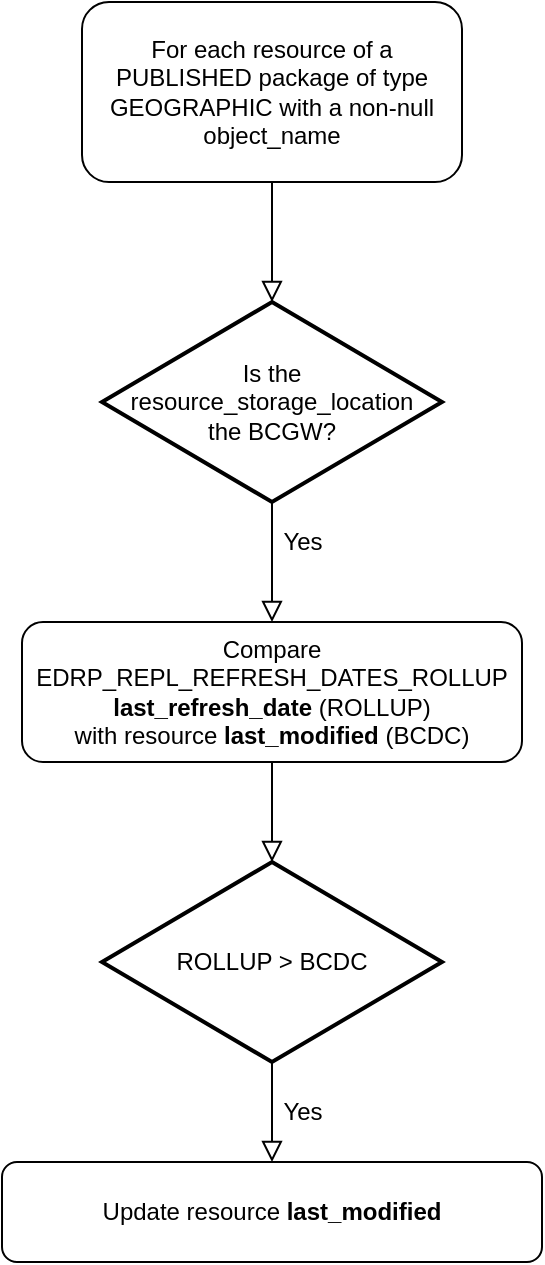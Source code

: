 <mxfile version="13.7.7" type="github">
  <diagram id="C5RBs43oDa-KdzZeNtuy" name="Page-1">
    <mxGraphModel dx="1550" dy="713" grid="1" gridSize="10" guides="1" tooltips="1" connect="1" arrows="1" fold="1" page="1" pageScale="1" pageWidth="827" pageHeight="1169" math="0" shadow="0">
      <root>
        <mxCell id="WIyWlLk6GJQsqaUBKTNV-0" />
        <mxCell id="WIyWlLk6GJQsqaUBKTNV-1" parent="WIyWlLk6GJQsqaUBKTNV-0" />
        <mxCell id="gu7yN_isjLVDufyLFfo--1" style="edgeStyle=orthogonalEdgeStyle;rounded=0;orthogonalLoop=1;jettySize=auto;html=1;exitX=0.5;exitY=1;exitDx=0;exitDy=0;entryX=0.5;entryY=0;entryDx=0;entryDy=0;entryPerimeter=0;endArrow=block;endFill=0;endSize=8;" edge="1" parent="WIyWlLk6GJQsqaUBKTNV-1" source="WIyWlLk6GJQsqaUBKTNV-3" target="gu7yN_isjLVDufyLFfo--0">
          <mxGeometry relative="1" as="geometry" />
        </mxCell>
        <mxCell id="WIyWlLk6GJQsqaUBKTNV-3" value="For each resource of a PUBLISHED package of type GEOGRAPHIC with a non-null object_name" style="rounded=1;whiteSpace=wrap;html=1;fontSize=12;glass=0;strokeWidth=1;shadow=0;" parent="WIyWlLk6GJQsqaUBKTNV-1" vertex="1">
          <mxGeometry x="340" y="30" width="190" height="90" as="geometry" />
        </mxCell>
        <mxCell id="gu7yN_isjLVDufyLFfo--5" style="edgeStyle=orthogonalEdgeStyle;rounded=0;orthogonalLoop=1;jettySize=auto;html=1;exitX=0.5;exitY=1;exitDx=0;exitDy=0;entryX=0.5;entryY=0;entryDx=0;entryDy=0;entryPerimeter=0;endArrow=block;endFill=0;endSize=8;" edge="1" parent="WIyWlLk6GJQsqaUBKTNV-1" source="5RYxtKs-X8w1mviuIVRR-2" target="gu7yN_isjLVDufyLFfo--2">
          <mxGeometry relative="1" as="geometry" />
        </mxCell>
        <mxCell id="5RYxtKs-X8w1mviuIVRR-2" value="Compare&lt;br&gt;EDRP_REPL_REFRESH_DATES_ROLLUP&lt;br&gt;&lt;b&gt;last_refresh_date &lt;/b&gt;(ROLLUP)&lt;br&gt;with resource &lt;b&gt;last_modified&lt;/b&gt; (BCDC)" style="rounded=1;whiteSpace=wrap;html=1;fontSize=12;glass=0;strokeWidth=1;shadow=0;" parent="WIyWlLk6GJQsqaUBKTNV-1" vertex="1">
          <mxGeometry x="310" y="340" width="250" height="70" as="geometry" />
        </mxCell>
        <mxCell id="5RYxtKs-X8w1mviuIVRR-5" value="Update resource &lt;b&gt;last_modified&lt;/b&gt;" style="rounded=1;whiteSpace=wrap;html=1;fontSize=12;glass=0;strokeWidth=1;shadow=0;" parent="WIyWlLk6GJQsqaUBKTNV-1" vertex="1">
          <mxGeometry x="300" y="610" width="270" height="50" as="geometry" />
        </mxCell>
        <mxCell id="gu7yN_isjLVDufyLFfo--3" style="edgeStyle=orthogonalEdgeStyle;rounded=0;orthogonalLoop=1;jettySize=auto;html=1;exitX=0.5;exitY=1;exitDx=0;exitDy=0;exitPerimeter=0;entryX=0.5;entryY=0;entryDx=0;entryDy=0;endArrow=block;endFill=0;endSize=8;" edge="1" parent="WIyWlLk6GJQsqaUBKTNV-1" source="gu7yN_isjLVDufyLFfo--0" target="5RYxtKs-X8w1mviuIVRR-2">
          <mxGeometry relative="1" as="geometry" />
        </mxCell>
        <mxCell id="gu7yN_isjLVDufyLFfo--0" value="Is the resource_storage_location &lt;br&gt;the BCGW?" style="strokeWidth=2;html=1;shape=mxgraph.flowchart.decision;whiteSpace=wrap;" vertex="1" parent="WIyWlLk6GJQsqaUBKTNV-1">
          <mxGeometry x="350" y="180" width="170" height="100" as="geometry" />
        </mxCell>
        <mxCell id="gu7yN_isjLVDufyLFfo--6" style="edgeStyle=orthogonalEdgeStyle;rounded=0;orthogonalLoop=1;jettySize=auto;html=1;exitX=0.5;exitY=1;exitDx=0;exitDy=0;exitPerimeter=0;entryX=0.5;entryY=0;entryDx=0;entryDy=0;endArrow=block;endFill=0;endSize=8;" edge="1" parent="WIyWlLk6GJQsqaUBKTNV-1" source="gu7yN_isjLVDufyLFfo--2" target="5RYxtKs-X8w1mviuIVRR-5">
          <mxGeometry relative="1" as="geometry" />
        </mxCell>
        <mxCell id="gu7yN_isjLVDufyLFfo--2" value="ROLLUP &amp;gt; BCDC" style="strokeWidth=2;html=1;shape=mxgraph.flowchart.decision;whiteSpace=wrap;" vertex="1" parent="WIyWlLk6GJQsqaUBKTNV-1">
          <mxGeometry x="350" y="460" width="170" height="100" as="geometry" />
        </mxCell>
        <mxCell id="gu7yN_isjLVDufyLFfo--4" value="Yes" style="text;html=1;resizable=0;autosize=1;align=center;verticalAlign=middle;points=[];fillColor=none;strokeColor=none;rounded=0;" vertex="1" parent="WIyWlLk6GJQsqaUBKTNV-1">
          <mxGeometry x="430" y="290" width="40" height="20" as="geometry" />
        </mxCell>
        <mxCell id="gu7yN_isjLVDufyLFfo--7" value="Yes" style="text;html=1;resizable=0;autosize=1;align=center;verticalAlign=middle;points=[];fillColor=none;strokeColor=none;rounded=0;" vertex="1" parent="WIyWlLk6GJQsqaUBKTNV-1">
          <mxGeometry x="430" y="575" width="40" height="20" as="geometry" />
        </mxCell>
      </root>
    </mxGraphModel>
  </diagram>
</mxfile>
